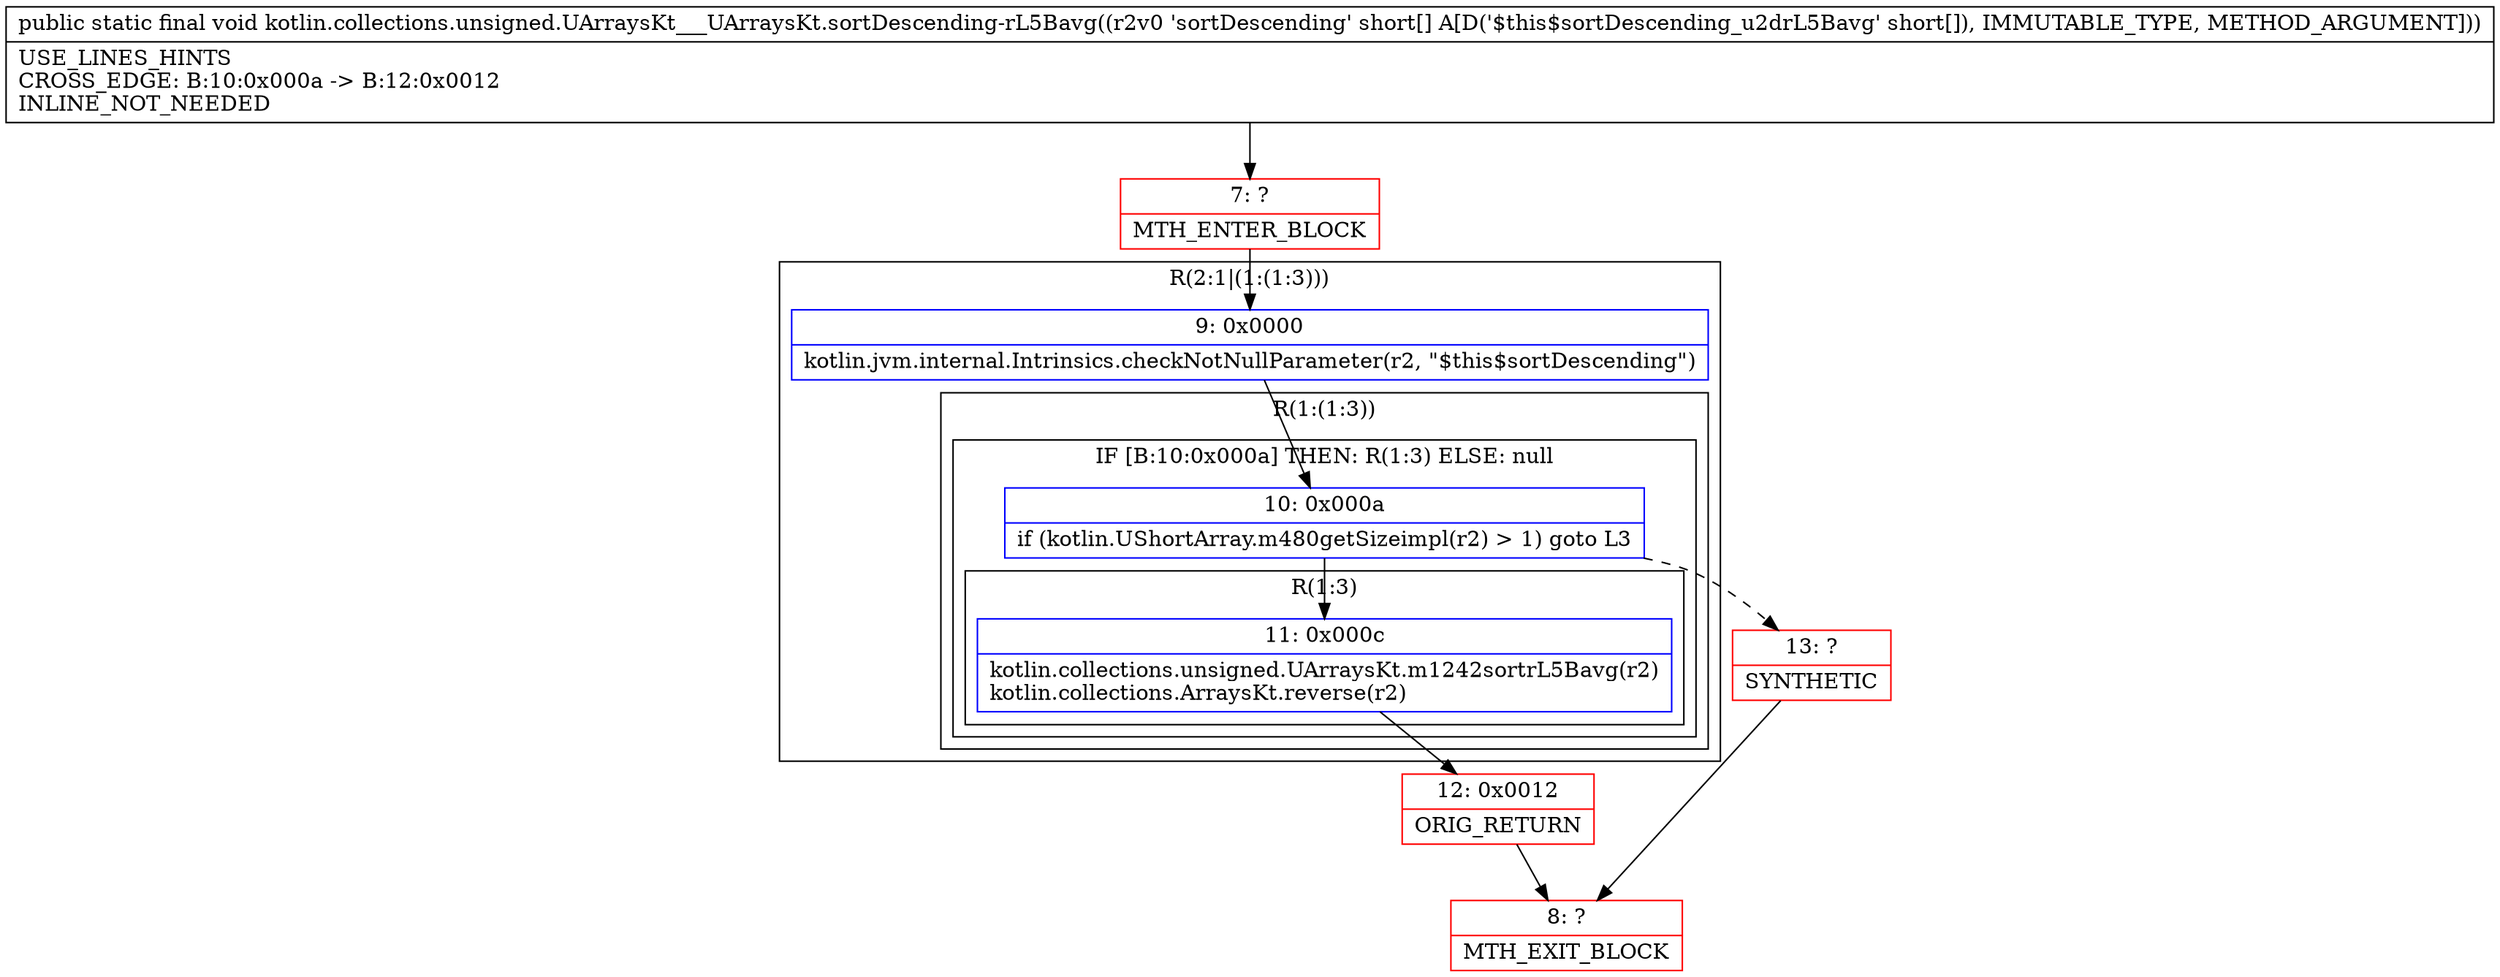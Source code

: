 digraph "CFG forkotlin.collections.unsigned.UArraysKt___UArraysKt.sortDescending\-rL5Bavg([S)V" {
subgraph cluster_Region_164302643 {
label = "R(2:1|(1:(1:3)))";
node [shape=record,color=blue];
Node_9 [shape=record,label="{9\:\ 0x0000|kotlin.jvm.internal.Intrinsics.checkNotNullParameter(r2, \"$this$sortDescending\")\l}"];
subgraph cluster_Region_260308359 {
label = "R(1:(1:3))";
node [shape=record,color=blue];
subgraph cluster_IfRegion_1129879706 {
label = "IF [B:10:0x000a] THEN: R(1:3) ELSE: null";
node [shape=record,color=blue];
Node_10 [shape=record,label="{10\:\ 0x000a|if (kotlin.UShortArray.m480getSizeimpl(r2) \> 1) goto L3\l}"];
subgraph cluster_Region_2049584004 {
label = "R(1:3)";
node [shape=record,color=blue];
Node_11 [shape=record,label="{11\:\ 0x000c|kotlin.collections.unsigned.UArraysKt.m1242sortrL5Bavg(r2)\lkotlin.collections.ArraysKt.reverse(r2)\l}"];
}
}
}
}
Node_7 [shape=record,color=red,label="{7\:\ ?|MTH_ENTER_BLOCK\l}"];
Node_12 [shape=record,color=red,label="{12\:\ 0x0012|ORIG_RETURN\l}"];
Node_8 [shape=record,color=red,label="{8\:\ ?|MTH_EXIT_BLOCK\l}"];
Node_13 [shape=record,color=red,label="{13\:\ ?|SYNTHETIC\l}"];
MethodNode[shape=record,label="{public static final void kotlin.collections.unsigned.UArraysKt___UArraysKt.sortDescending\-rL5Bavg((r2v0 'sortDescending' short[] A[D('$this$sortDescending_u2drL5Bavg' short[]), IMMUTABLE_TYPE, METHOD_ARGUMENT]))  | USE_LINES_HINTS\lCROSS_EDGE: B:10:0x000a \-\> B:12:0x0012\lINLINE_NOT_NEEDED\l}"];
MethodNode -> Node_7;Node_9 -> Node_10;
Node_10 -> Node_11;
Node_10 -> Node_13[style=dashed];
Node_11 -> Node_12;
Node_7 -> Node_9;
Node_12 -> Node_8;
Node_13 -> Node_8;
}

